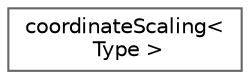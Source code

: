 digraph "Graphical Class Hierarchy"
{
 // LATEX_PDF_SIZE
  bgcolor="transparent";
  edge [fontname=Helvetica,fontsize=10,labelfontname=Helvetica,labelfontsize=10];
  node [fontname=Helvetica,fontsize=10,shape=box,height=0.2,width=0.4];
  rankdir="LR";
  Node0 [id="Node000000",label="coordinateScaling\<\l Type \>",height=0.2,width=0.4,color="grey40", fillcolor="white", style="filled",URL="$classFoam_1_1coordinateScaling.html",tooltip="Helper class to wrap coordinate system and component-wise scaling."];
}
